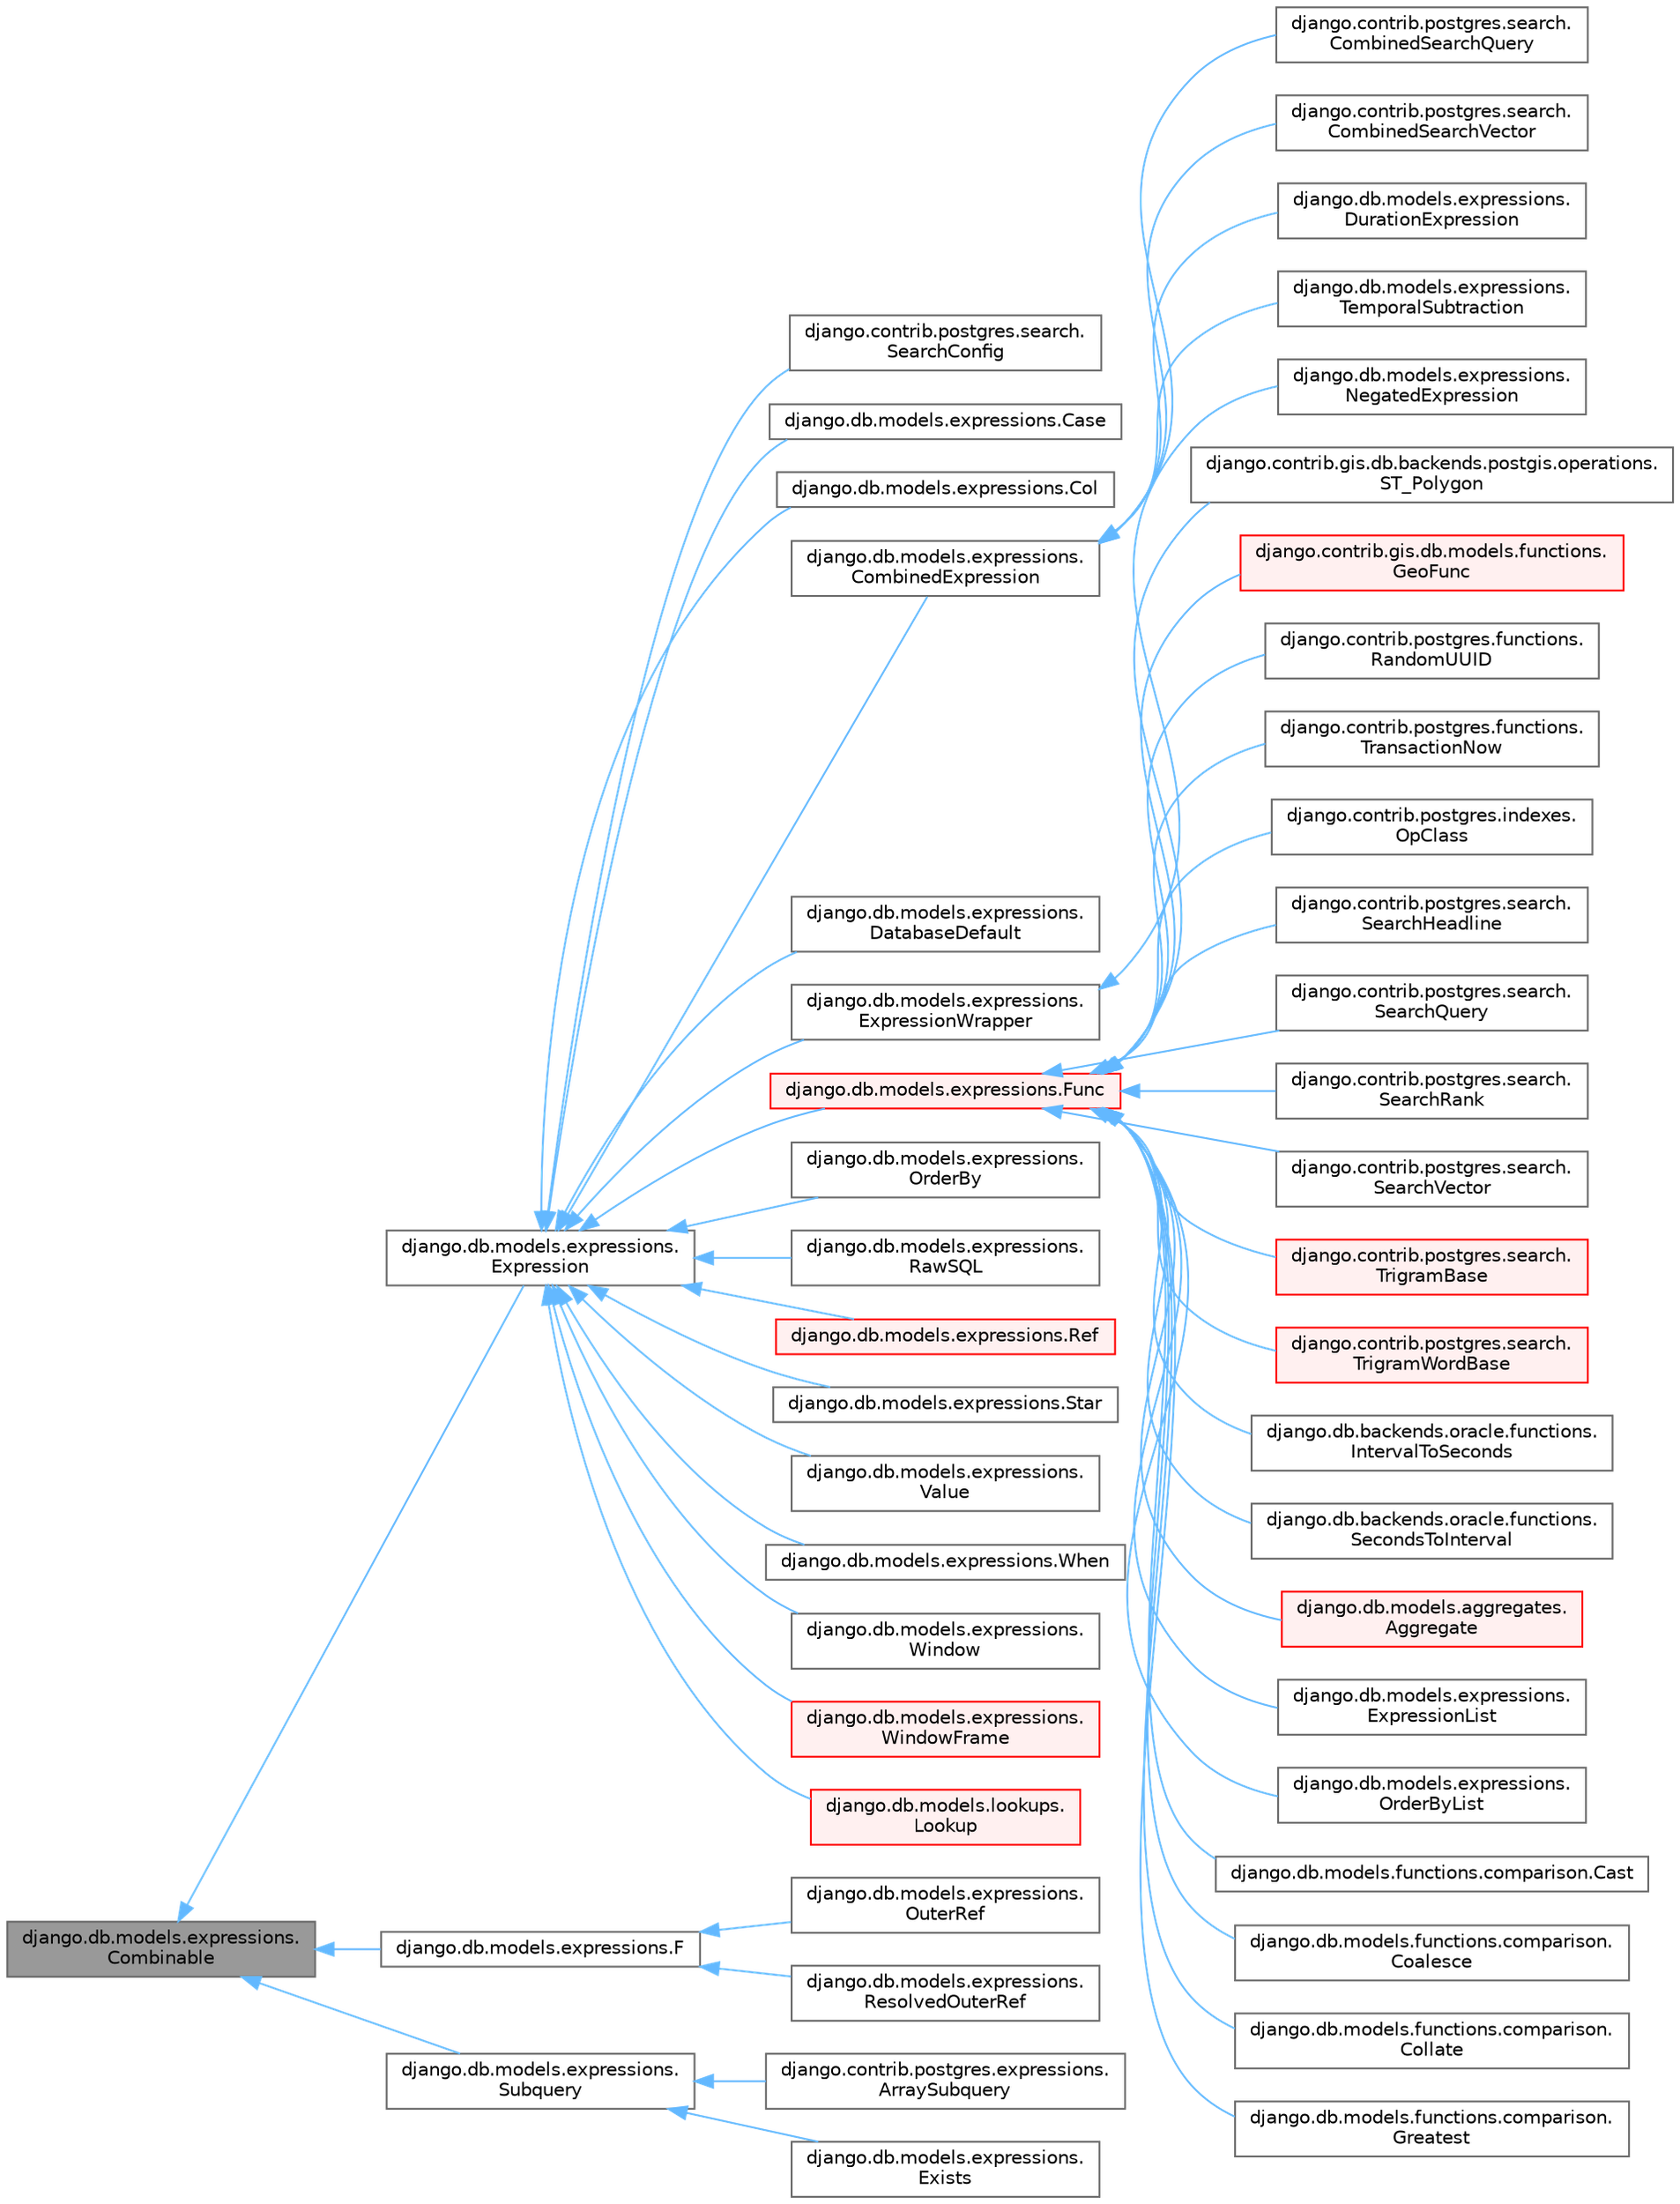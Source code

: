 digraph "django.db.models.expressions.Combinable"
{
 // LATEX_PDF_SIZE
  bgcolor="transparent";
  edge [fontname=Helvetica,fontsize=10,labelfontname=Helvetica,labelfontsize=10];
  node [fontname=Helvetica,fontsize=10,shape=box,height=0.2,width=0.4];
  rankdir="LR";
  Node1 [id="Node000001",label="django.db.models.expressions.\lCombinable",height=0.2,width=0.4,color="gray40", fillcolor="grey60", style="filled", fontcolor="black",tooltip=" "];
  Node1 -> Node2 [id="edge1_Node000001_Node000002",dir="back",color="steelblue1",style="solid",tooltip=" "];
  Node2 [id="Node000002",label="django.db.models.expressions.\lExpression",height=0.2,width=0.4,color="gray40", fillcolor="white", style="filled",URL="$classdjango_1_1db_1_1models_1_1expressions_1_1_expression.html",tooltip=" "];
  Node2 -> Node3 [id="edge2_Node000002_Node000003",dir="back",color="steelblue1",style="solid",tooltip=" "];
  Node3 [id="Node000003",label="django.contrib.postgres.search.\lSearchConfig",height=0.2,width=0.4,color="gray40", fillcolor="white", style="filled",URL="$classdjango_1_1contrib_1_1postgres_1_1search_1_1_search_config.html",tooltip=" "];
  Node2 -> Node4 [id="edge3_Node000002_Node000004",dir="back",color="steelblue1",style="solid",tooltip=" "];
  Node4 [id="Node000004",label="django.db.models.expressions.Case",height=0.2,width=0.4,color="gray40", fillcolor="white", style="filled",URL="$classdjango_1_1db_1_1models_1_1expressions_1_1_case.html",tooltip=" "];
  Node2 -> Node5 [id="edge4_Node000002_Node000005",dir="back",color="steelblue1",style="solid",tooltip=" "];
  Node5 [id="Node000005",label="django.db.models.expressions.Col",height=0.2,width=0.4,color="gray40", fillcolor="white", style="filled",URL="$classdjango_1_1db_1_1models_1_1expressions_1_1_col.html",tooltip=" "];
  Node2 -> Node6 [id="edge5_Node000002_Node000006",dir="back",color="steelblue1",style="solid",tooltip=" "];
  Node6 [id="Node000006",label="django.db.models.expressions.\lCombinedExpression",height=0.2,width=0.4,color="gray40", fillcolor="white", style="filled",URL="$classdjango_1_1db_1_1models_1_1expressions_1_1_combined_expression.html",tooltip=" "];
  Node6 -> Node7 [id="edge6_Node000006_Node000007",dir="back",color="steelblue1",style="solid",tooltip=" "];
  Node7 [id="Node000007",label="django.contrib.postgres.search.\lCombinedSearchQuery",height=0.2,width=0.4,color="gray40", fillcolor="white", style="filled",URL="$classdjango_1_1contrib_1_1postgres_1_1search_1_1_combined_search_query.html",tooltip=" "];
  Node6 -> Node8 [id="edge7_Node000006_Node000008",dir="back",color="steelblue1",style="solid",tooltip=" "];
  Node8 [id="Node000008",label="django.contrib.postgres.search.\lCombinedSearchVector",height=0.2,width=0.4,color="gray40", fillcolor="white", style="filled",URL="$classdjango_1_1contrib_1_1postgres_1_1search_1_1_combined_search_vector.html",tooltip=" "];
  Node6 -> Node9 [id="edge8_Node000006_Node000009",dir="back",color="steelblue1",style="solid",tooltip=" "];
  Node9 [id="Node000009",label="django.db.models.expressions.\lDurationExpression",height=0.2,width=0.4,color="gray40", fillcolor="white", style="filled",URL="$classdjango_1_1db_1_1models_1_1expressions_1_1_duration_expression.html",tooltip=" "];
  Node6 -> Node10 [id="edge9_Node000006_Node000010",dir="back",color="steelblue1",style="solid",tooltip=" "];
  Node10 [id="Node000010",label="django.db.models.expressions.\lTemporalSubtraction",height=0.2,width=0.4,color="gray40", fillcolor="white", style="filled",URL="$classdjango_1_1db_1_1models_1_1expressions_1_1_temporal_subtraction.html",tooltip=" "];
  Node2 -> Node11 [id="edge10_Node000002_Node000011",dir="back",color="steelblue1",style="solid",tooltip=" "];
  Node11 [id="Node000011",label="django.db.models.expressions.\lDatabaseDefault",height=0.2,width=0.4,color="gray40", fillcolor="white", style="filled",URL="$classdjango_1_1db_1_1models_1_1expressions_1_1_database_default.html",tooltip=" "];
  Node2 -> Node12 [id="edge11_Node000002_Node000012",dir="back",color="steelblue1",style="solid",tooltip=" "];
  Node12 [id="Node000012",label="django.db.models.expressions.\lExpressionWrapper",height=0.2,width=0.4,color="gray40", fillcolor="white", style="filled",URL="$classdjango_1_1db_1_1models_1_1expressions_1_1_expression_wrapper.html",tooltip=" "];
  Node12 -> Node13 [id="edge12_Node000012_Node000013",dir="back",color="steelblue1",style="solid",tooltip=" "];
  Node13 [id="Node000013",label="django.db.models.expressions.\lNegatedExpression",height=0.2,width=0.4,color="gray40", fillcolor="white", style="filled",URL="$classdjango_1_1db_1_1models_1_1expressions_1_1_negated_expression.html",tooltip=" "];
  Node2 -> Node14 [id="edge13_Node000002_Node000014",dir="back",color="steelblue1",style="solid",tooltip=" "];
  Node14 [id="Node000014",label="django.db.models.expressions.Func",height=0.2,width=0.4,color="red", fillcolor="#FFF0F0", style="filled",URL="$classdjango_1_1db_1_1models_1_1expressions_1_1_func.html",tooltip=" "];
  Node14 -> Node15 [id="edge14_Node000014_Node000015",dir="back",color="steelblue1",style="solid",tooltip=" "];
  Node15 [id="Node000015",label="django.contrib.gis.db.backends.postgis.operations.\lST_Polygon",height=0.2,width=0.4,color="gray40", fillcolor="white", style="filled",URL="$classdjango_1_1contrib_1_1gis_1_1db_1_1backends_1_1postgis_1_1operations_1_1_s_t___polygon.html",tooltip=" "];
  Node14 -> Node16 [id="edge15_Node000014_Node000016",dir="back",color="steelblue1",style="solid",tooltip=" "];
  Node16 [id="Node000016",label="django.contrib.gis.db.models.functions.\lGeoFunc",height=0.2,width=0.4,color="red", fillcolor="#FFF0F0", style="filled",URL="$classdjango_1_1contrib_1_1gis_1_1db_1_1models_1_1functions_1_1_geo_func.html",tooltip=" "];
  Node14 -> Node55 [id="edge16_Node000014_Node000055",dir="back",color="steelblue1",style="solid",tooltip=" "];
  Node55 [id="Node000055",label="django.contrib.postgres.functions.\lRandomUUID",height=0.2,width=0.4,color="gray40", fillcolor="white", style="filled",URL="$classdjango_1_1contrib_1_1postgres_1_1functions_1_1_random_u_u_i_d.html",tooltip=" "];
  Node14 -> Node56 [id="edge17_Node000014_Node000056",dir="back",color="steelblue1",style="solid",tooltip=" "];
  Node56 [id="Node000056",label="django.contrib.postgres.functions.\lTransactionNow",height=0.2,width=0.4,color="gray40", fillcolor="white", style="filled",URL="$classdjango_1_1contrib_1_1postgres_1_1functions_1_1_transaction_now.html",tooltip=" "];
  Node14 -> Node57 [id="edge18_Node000014_Node000057",dir="back",color="steelblue1",style="solid",tooltip=" "];
  Node57 [id="Node000057",label="django.contrib.postgres.indexes.\lOpClass",height=0.2,width=0.4,color="gray40", fillcolor="white", style="filled",URL="$classdjango_1_1contrib_1_1postgres_1_1indexes_1_1_op_class.html",tooltip=" "];
  Node14 -> Node58 [id="edge19_Node000014_Node000058",dir="back",color="steelblue1",style="solid",tooltip=" "];
  Node58 [id="Node000058",label="django.contrib.postgres.search.\lSearchHeadline",height=0.2,width=0.4,color="gray40", fillcolor="white", style="filled",URL="$classdjango_1_1contrib_1_1postgres_1_1search_1_1_search_headline.html",tooltip=" "];
  Node14 -> Node59 [id="edge20_Node000014_Node000059",dir="back",color="steelblue1",style="solid",tooltip=" "];
  Node59 [id="Node000059",label="django.contrib.postgres.search.\lSearchQuery",height=0.2,width=0.4,color="gray40", fillcolor="white", style="filled",URL="$classdjango_1_1contrib_1_1postgres_1_1search_1_1_search_query.html",tooltip=" "];
  Node14 -> Node60 [id="edge21_Node000014_Node000060",dir="back",color="steelblue1",style="solid",tooltip=" "];
  Node60 [id="Node000060",label="django.contrib.postgres.search.\lSearchRank",height=0.2,width=0.4,color="gray40", fillcolor="white", style="filled",URL="$classdjango_1_1contrib_1_1postgres_1_1search_1_1_search_rank.html",tooltip=" "];
  Node14 -> Node61 [id="edge22_Node000014_Node000061",dir="back",color="steelblue1",style="solid",tooltip=" "];
  Node61 [id="Node000061",label="django.contrib.postgres.search.\lSearchVector",height=0.2,width=0.4,color="gray40", fillcolor="white", style="filled",URL="$classdjango_1_1contrib_1_1postgres_1_1search_1_1_search_vector.html",tooltip=" "];
  Node14 -> Node62 [id="edge23_Node000014_Node000062",dir="back",color="steelblue1",style="solid",tooltip=" "];
  Node62 [id="Node000062",label="django.contrib.postgres.search.\lTrigramBase",height=0.2,width=0.4,color="red", fillcolor="#FFF0F0", style="filled",URL="$classdjango_1_1contrib_1_1postgres_1_1search_1_1_trigram_base.html",tooltip=" "];
  Node14 -> Node65 [id="edge24_Node000014_Node000065",dir="back",color="steelblue1",style="solid",tooltip=" "];
  Node65 [id="Node000065",label="django.contrib.postgres.search.\lTrigramWordBase",height=0.2,width=0.4,color="red", fillcolor="#FFF0F0", style="filled",URL="$classdjango_1_1contrib_1_1postgres_1_1search_1_1_trigram_word_base.html",tooltip=" "];
  Node14 -> Node70 [id="edge25_Node000014_Node000070",dir="back",color="steelblue1",style="solid",tooltip=" "];
  Node70 [id="Node000070",label="django.db.backends.oracle.functions.\lIntervalToSeconds",height=0.2,width=0.4,color="gray40", fillcolor="white", style="filled",URL="$classdjango_1_1db_1_1backends_1_1oracle_1_1functions_1_1_interval_to_seconds.html",tooltip=" "];
  Node14 -> Node71 [id="edge26_Node000014_Node000071",dir="back",color="steelblue1",style="solid",tooltip=" "];
  Node71 [id="Node000071",label="django.db.backends.oracle.functions.\lSecondsToInterval",height=0.2,width=0.4,color="gray40", fillcolor="white", style="filled",URL="$classdjango_1_1db_1_1backends_1_1oracle_1_1functions_1_1_seconds_to_interval.html",tooltip=" "];
  Node14 -> Node72 [id="edge27_Node000014_Node000072",dir="back",color="steelblue1",style="solid",tooltip=" "];
  Node72 [id="Node000072",label="django.db.models.aggregates.\lAggregate",height=0.2,width=0.4,color="red", fillcolor="#FFF0F0", style="filled",URL="$classdjango_1_1db_1_1models_1_1aggregates_1_1_aggregate.html",tooltip=" "];
  Node14 -> Node106 [id="edge28_Node000014_Node000106",dir="back",color="steelblue1",style="solid",tooltip=" "];
  Node106 [id="Node000106",label="django.db.models.expressions.\lExpressionList",height=0.2,width=0.4,color="gray40", fillcolor="white", style="filled",URL="$classdjango_1_1db_1_1models_1_1expressions_1_1_expression_list.html",tooltip=" "];
  Node14 -> Node107 [id="edge29_Node000014_Node000107",dir="back",color="steelblue1",style="solid",tooltip=" "];
  Node107 [id="Node000107",label="django.db.models.expressions.\lOrderByList",height=0.2,width=0.4,color="gray40", fillcolor="white", style="filled",URL="$classdjango_1_1db_1_1models_1_1expressions_1_1_order_by_list.html",tooltip=" "];
  Node14 -> Node108 [id="edge30_Node000014_Node000108",dir="back",color="steelblue1",style="solid",tooltip=" "];
  Node108 [id="Node000108",label="django.db.models.functions.comparison.Cast",height=0.2,width=0.4,color="gray40", fillcolor="white", style="filled",URL="$classdjango_1_1db_1_1models_1_1functions_1_1comparison_1_1_cast.html",tooltip=" "];
  Node14 -> Node109 [id="edge31_Node000014_Node000109",dir="back",color="steelblue1",style="solid",tooltip=" "];
  Node109 [id="Node000109",label="django.db.models.functions.comparison.\lCoalesce",height=0.2,width=0.4,color="gray40", fillcolor="white", style="filled",URL="$classdjango_1_1db_1_1models_1_1functions_1_1comparison_1_1_coalesce.html",tooltip=" "];
  Node14 -> Node110 [id="edge32_Node000014_Node000110",dir="back",color="steelblue1",style="solid",tooltip=" "];
  Node110 [id="Node000110",label="django.db.models.functions.comparison.\lCollate",height=0.2,width=0.4,color="gray40", fillcolor="white", style="filled",URL="$classdjango_1_1db_1_1models_1_1functions_1_1comparison_1_1_collate.html",tooltip=" "];
  Node14 -> Node111 [id="edge33_Node000014_Node000111",dir="back",color="steelblue1",style="solid",tooltip=" "];
  Node111 [id="Node000111",label="django.db.models.functions.comparison.\lGreatest",height=0.2,width=0.4,color="gray40", fillcolor="white", style="filled",URL="$classdjango_1_1db_1_1models_1_1functions_1_1comparison_1_1_greatest.html",tooltip=" "];
  Node2 -> Node213 [id="edge34_Node000002_Node000213",dir="back",color="steelblue1",style="solid",tooltip=" "];
  Node213 [id="Node000213",label="django.db.models.expressions.\lOrderBy",height=0.2,width=0.4,color="gray40", fillcolor="white", style="filled",URL="$classdjango_1_1db_1_1models_1_1expressions_1_1_order_by.html",tooltip=" "];
  Node2 -> Node214 [id="edge35_Node000002_Node000214",dir="back",color="steelblue1",style="solid",tooltip=" "];
  Node214 [id="Node000214",label="django.db.models.expressions.\lRawSQL",height=0.2,width=0.4,color="gray40", fillcolor="white", style="filled",URL="$classdjango_1_1db_1_1models_1_1expressions_1_1_raw_s_q_l.html",tooltip=" "];
  Node2 -> Node215 [id="edge36_Node000002_Node000215",dir="back",color="steelblue1",style="solid",tooltip=" "];
  Node215 [id="Node000215",label="django.db.models.expressions.Ref",height=0.2,width=0.4,color="red", fillcolor="#FFF0F0", style="filled",URL="$classdjango_1_1db_1_1models_1_1expressions_1_1_ref.html",tooltip=" "];
  Node2 -> Node217 [id="edge37_Node000002_Node000217",dir="back",color="steelblue1",style="solid",tooltip=" "];
  Node217 [id="Node000217",label="django.db.models.expressions.Star",height=0.2,width=0.4,color="gray40", fillcolor="white", style="filled",URL="$classdjango_1_1db_1_1models_1_1expressions_1_1_star.html",tooltip=" "];
  Node2 -> Node218 [id="edge38_Node000002_Node000218",dir="back",color="steelblue1",style="solid",tooltip=" "];
  Node218 [id="Node000218",label="django.db.models.expressions.\lValue",height=0.2,width=0.4,color="gray40", fillcolor="white", style="filled",URL="$classdjango_1_1db_1_1models_1_1expressions_1_1_value.html",tooltip=" "];
  Node2 -> Node219 [id="edge39_Node000002_Node000219",dir="back",color="steelblue1",style="solid",tooltip=" "];
  Node219 [id="Node000219",label="django.db.models.expressions.When",height=0.2,width=0.4,color="gray40", fillcolor="white", style="filled",URL="$classdjango_1_1db_1_1models_1_1expressions_1_1_when.html",tooltip=" "];
  Node2 -> Node220 [id="edge40_Node000002_Node000220",dir="back",color="steelblue1",style="solid",tooltip=" "];
  Node220 [id="Node000220",label="django.db.models.expressions.\lWindow",height=0.2,width=0.4,color="gray40", fillcolor="white", style="filled",URL="$classdjango_1_1db_1_1models_1_1expressions_1_1_window.html",tooltip=" "];
  Node2 -> Node221 [id="edge41_Node000002_Node000221",dir="back",color="steelblue1",style="solid",tooltip=" "];
  Node221 [id="Node000221",label="django.db.models.expressions.\lWindowFrame",height=0.2,width=0.4,color="red", fillcolor="#FFF0F0", style="filled",URL="$classdjango_1_1db_1_1models_1_1expressions_1_1_window_frame.html",tooltip=" "];
  Node2 -> Node224 [id="edge42_Node000002_Node000224",dir="back",color="steelblue1",style="solid",tooltip=" "];
  Node224 [id="Node000224",label="django.db.models.lookups.\lLookup",height=0.2,width=0.4,color="red", fillcolor="#FFF0F0", style="filled",URL="$classdjango_1_1db_1_1models_1_1lookups_1_1_lookup.html",tooltip=" "];
  Node1 -> Node350 [id="edge43_Node000001_Node000350",dir="back",color="steelblue1",style="solid",tooltip=" "];
  Node350 [id="Node000350",label="django.db.models.expressions.F",height=0.2,width=0.4,color="gray40", fillcolor="white", style="filled",URL="$classdjango_1_1db_1_1models_1_1expressions_1_1_f.html",tooltip=" "];
  Node350 -> Node351 [id="edge44_Node000350_Node000351",dir="back",color="steelblue1",style="solid",tooltip=" "];
  Node351 [id="Node000351",label="django.db.models.expressions.\lOuterRef",height=0.2,width=0.4,color="gray40", fillcolor="white", style="filled",URL="$classdjango_1_1db_1_1models_1_1expressions_1_1_outer_ref.html",tooltip=" "];
  Node350 -> Node352 [id="edge45_Node000350_Node000352",dir="back",color="steelblue1",style="solid",tooltip=" "];
  Node352 [id="Node000352",label="django.db.models.expressions.\lResolvedOuterRef",height=0.2,width=0.4,color="gray40", fillcolor="white", style="filled",URL="$classdjango_1_1db_1_1models_1_1expressions_1_1_resolved_outer_ref.html",tooltip=" "];
  Node1 -> Node353 [id="edge46_Node000001_Node000353",dir="back",color="steelblue1",style="solid",tooltip=" "];
  Node353 [id="Node000353",label="django.db.models.expressions.\lSubquery",height=0.2,width=0.4,color="gray40", fillcolor="white", style="filled",URL="$classdjango_1_1db_1_1models_1_1expressions_1_1_subquery.html",tooltip=" "];
  Node353 -> Node354 [id="edge47_Node000353_Node000354",dir="back",color="steelblue1",style="solid",tooltip=" "];
  Node354 [id="Node000354",label="django.contrib.postgres.expressions.\lArraySubquery",height=0.2,width=0.4,color="gray40", fillcolor="white", style="filled",URL="$classdjango_1_1contrib_1_1postgres_1_1expressions_1_1_array_subquery.html",tooltip=" "];
  Node353 -> Node355 [id="edge48_Node000353_Node000355",dir="back",color="steelblue1",style="solid",tooltip=" "];
  Node355 [id="Node000355",label="django.db.models.expressions.\lExists",height=0.2,width=0.4,color="gray40", fillcolor="white", style="filled",URL="$classdjango_1_1db_1_1models_1_1expressions_1_1_exists.html",tooltip=" "];
}
